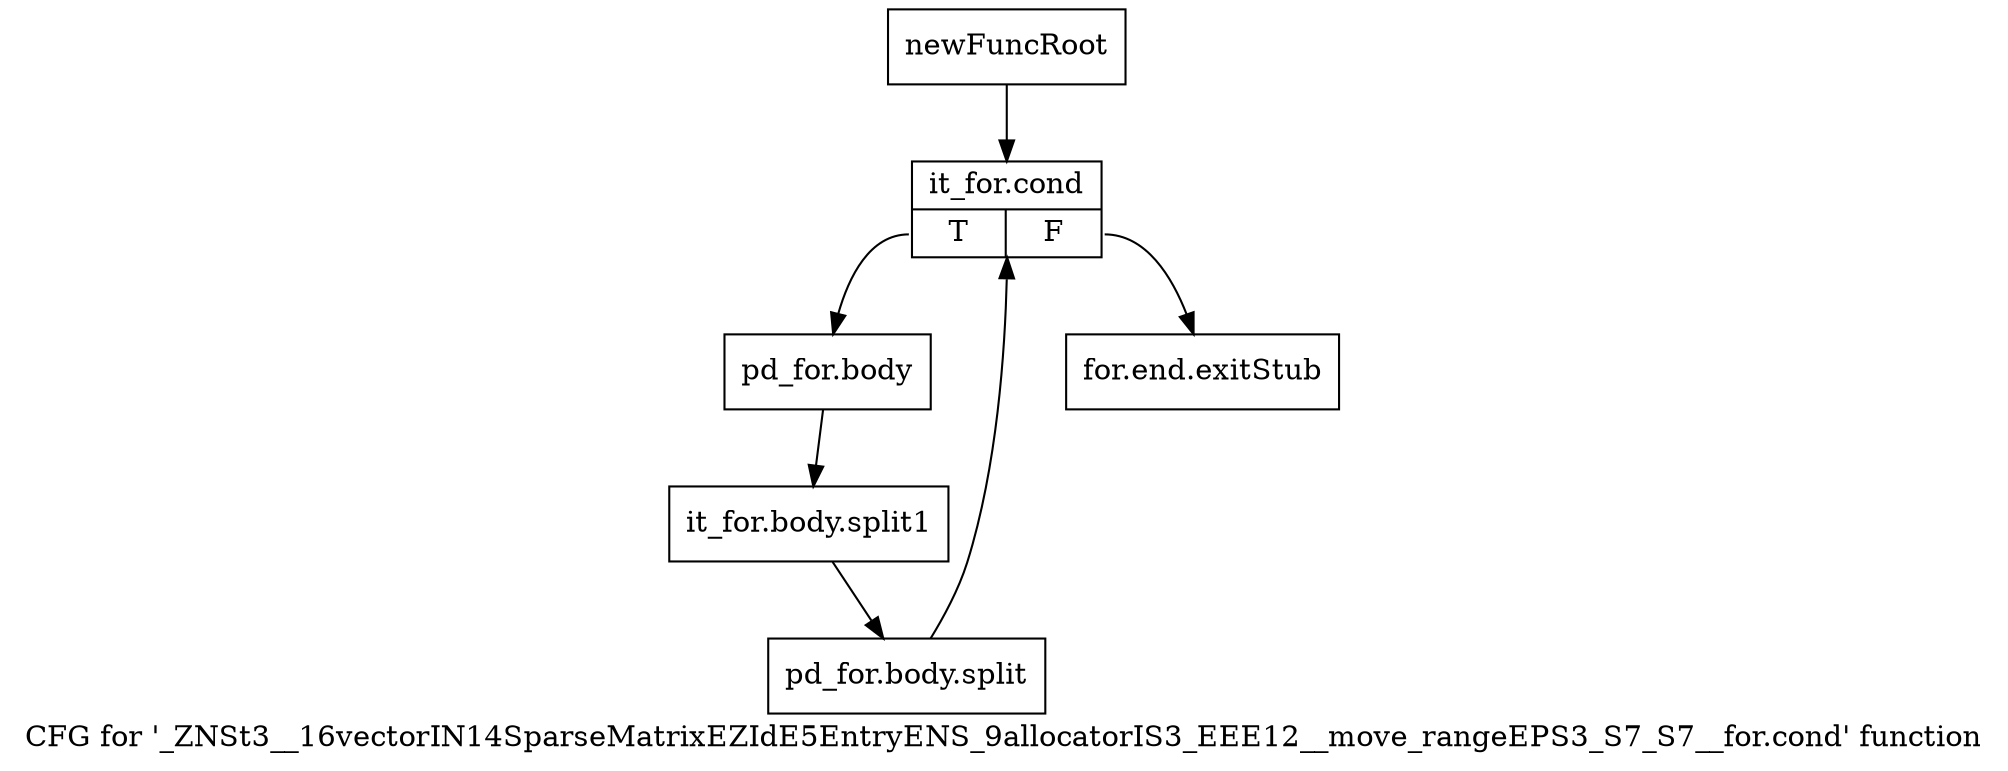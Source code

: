 digraph "CFG for '_ZNSt3__16vectorIN14SparseMatrixEZIdE5EntryENS_9allocatorIS3_EEE12__move_rangeEPS3_S7_S7__for.cond' function" {
	label="CFG for '_ZNSt3__16vectorIN14SparseMatrixEZIdE5EntryENS_9allocatorIS3_EEE12__move_rangeEPS3_S7_S7__for.cond' function";

	Node0x8b229d0 [shape=record,label="{newFuncRoot}"];
	Node0x8b229d0 -> Node0x8b22a70;
	Node0x8b22a20 [shape=record,label="{for.end.exitStub}"];
	Node0x8b22a70 [shape=record,label="{it_for.cond|{<s0>T|<s1>F}}"];
	Node0x8b22a70:s0 -> Node0x8b22ac0;
	Node0x8b22a70:s1 -> Node0x8b22a20;
	Node0x8b22ac0 [shape=record,label="{pd_for.body}"];
	Node0x8b22ac0 -> Node0xc2e41a0;
	Node0xc2e41a0 [shape=record,label="{it_for.body.split1}"];
	Node0xc2e41a0 -> Node0xc2a0a60;
	Node0xc2a0a60 [shape=record,label="{pd_for.body.split}"];
	Node0xc2a0a60 -> Node0x8b22a70;
}
